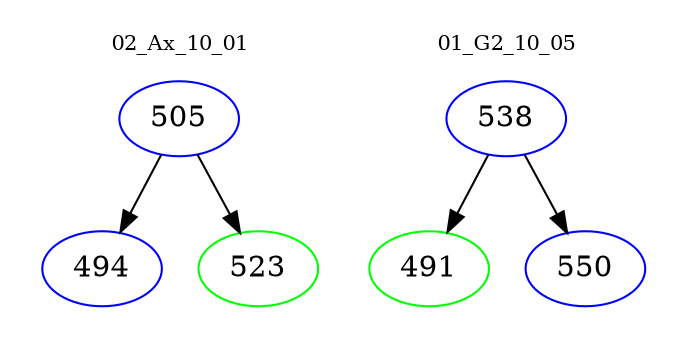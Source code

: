 digraph{
subgraph cluster_0 {
color = white
label = "02_Ax_10_01";
fontsize=10;
T0_505 [label="505", color="blue"]
T0_505 -> T0_494 [color="black"]
T0_494 [label="494", color="blue"]
T0_505 -> T0_523 [color="black"]
T0_523 [label="523", color="green"]
}
subgraph cluster_1 {
color = white
label = "01_G2_10_05";
fontsize=10;
T1_538 [label="538", color="blue"]
T1_538 -> T1_491 [color="black"]
T1_491 [label="491", color="green"]
T1_538 -> T1_550 [color="black"]
T1_550 [label="550", color="blue"]
}
}
